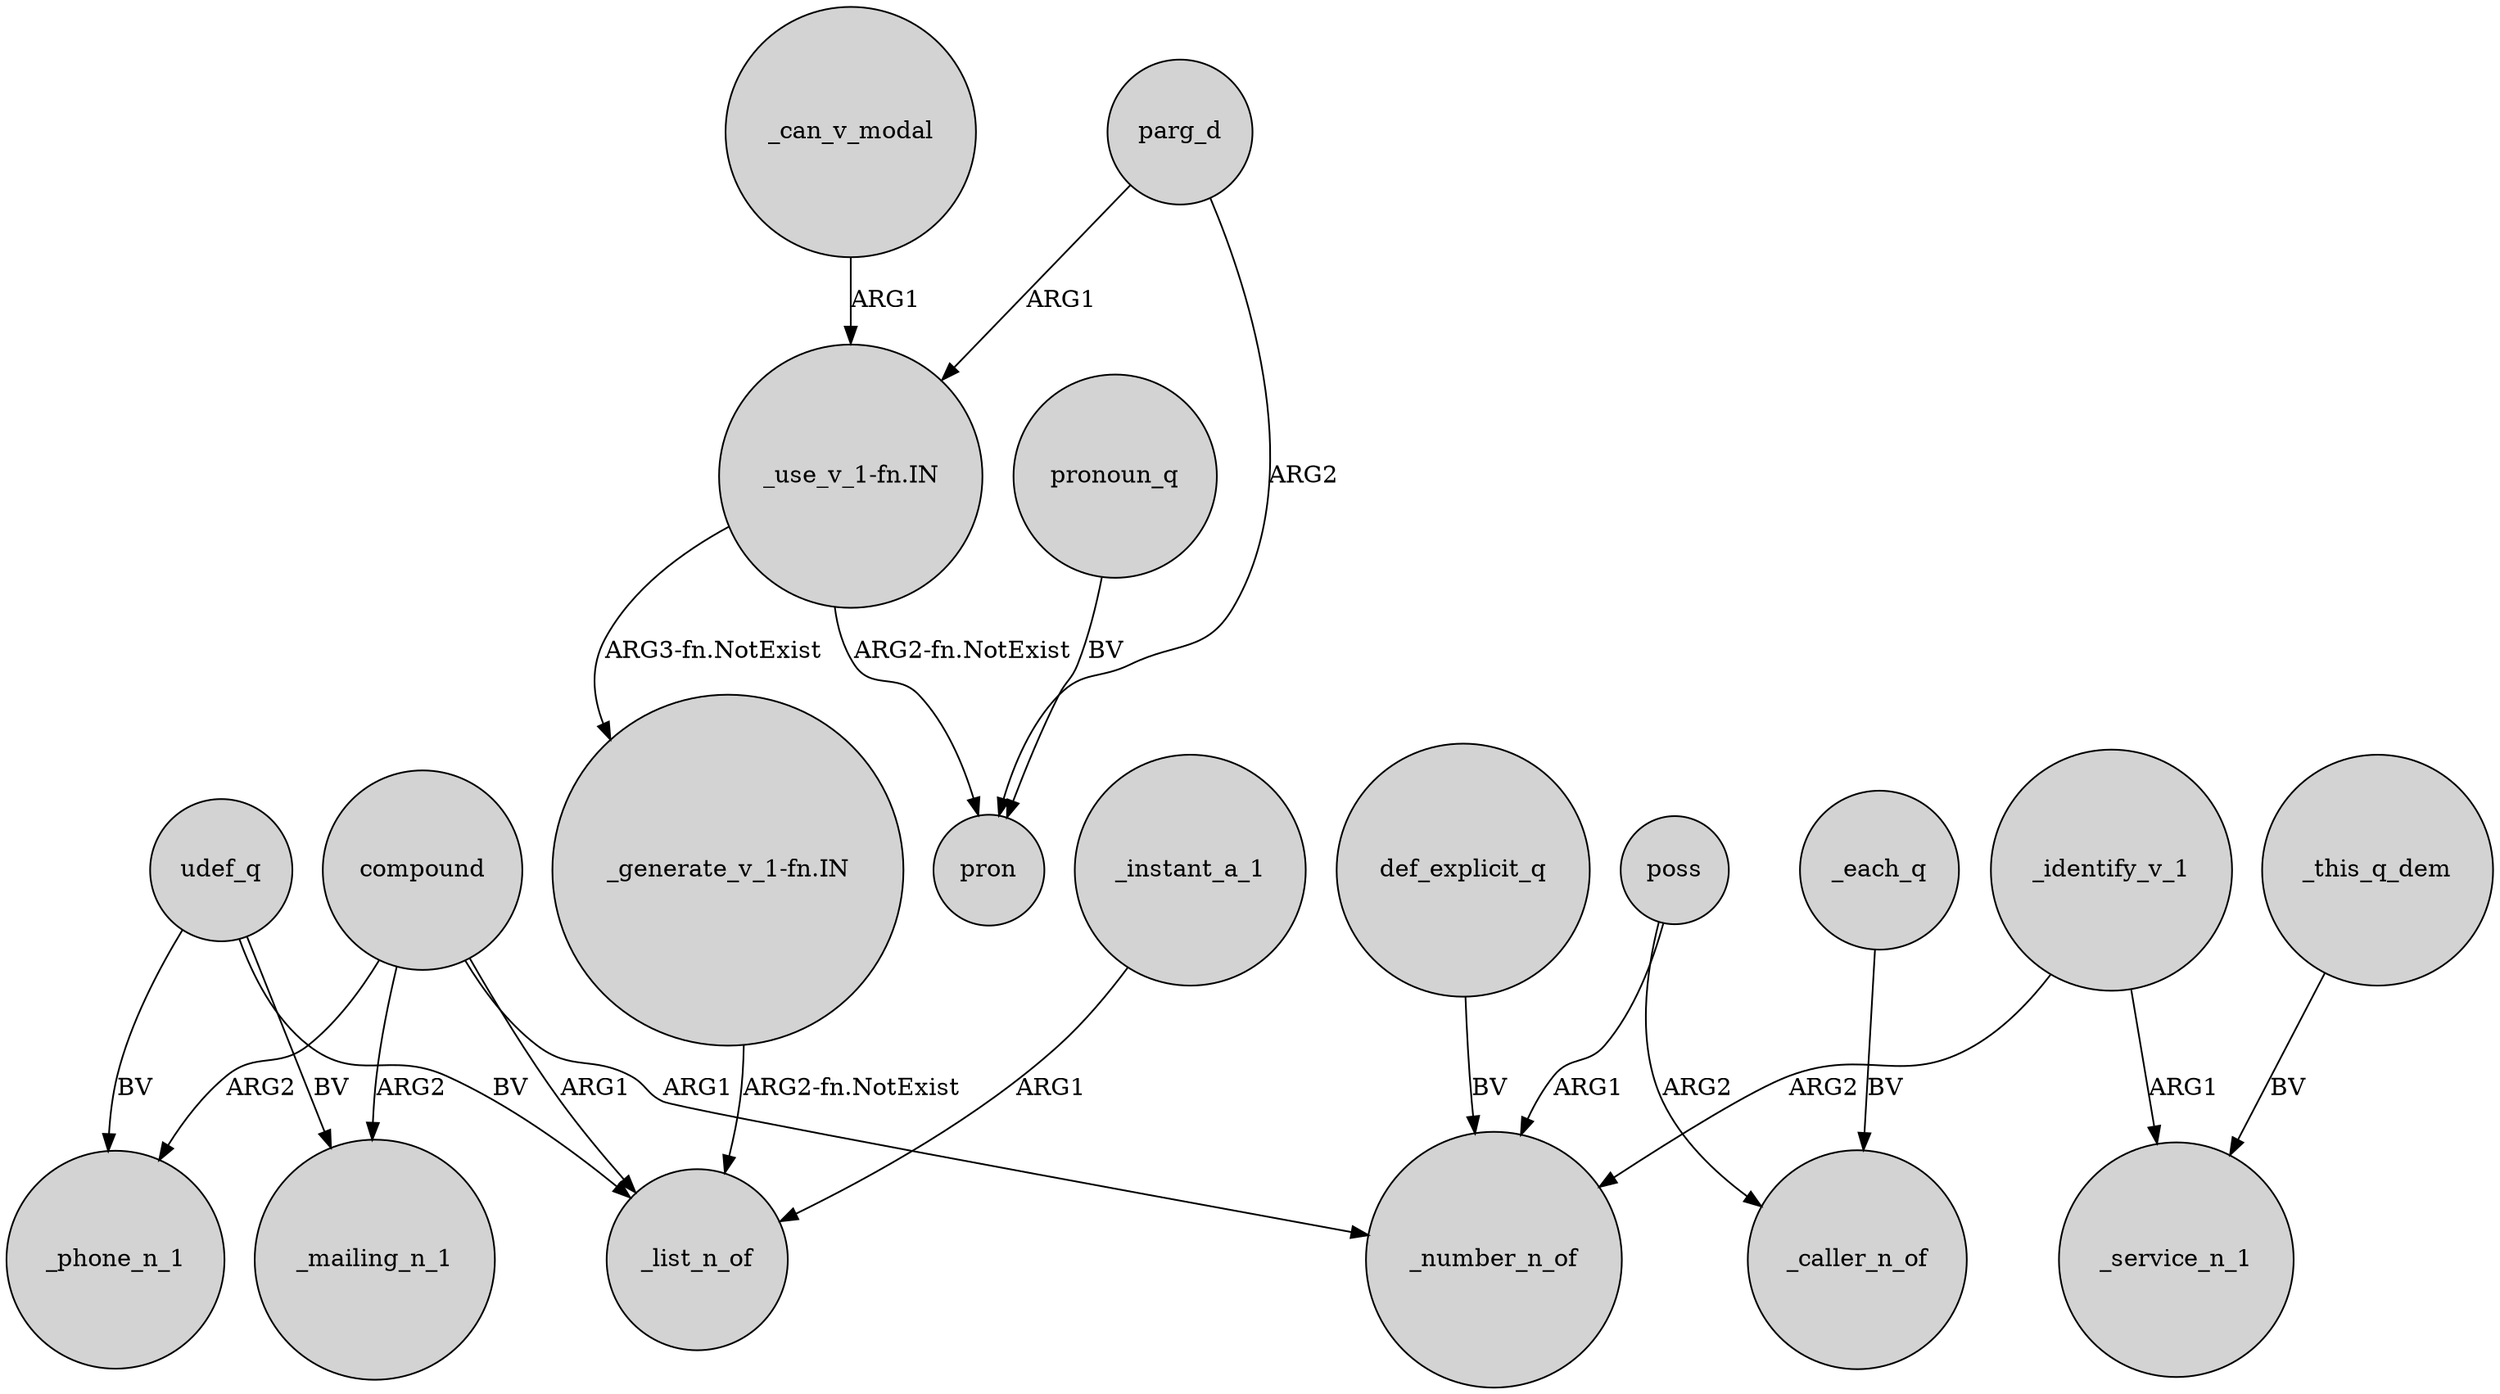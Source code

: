 digraph {
	node [shape=circle style=filled]
	compound -> _mailing_n_1 [label=ARG2]
	"_use_v_1-fn.IN" -> pron [label="ARG2-fn.NotExist"]
	poss -> _caller_n_of [label=ARG2]
	_identify_v_1 -> _service_n_1 [label=ARG1]
	compound -> _phone_n_1 [label=ARG2]
	def_explicit_q -> _number_n_of [label=BV]
	parg_d -> pron [label=ARG2]
	poss -> _number_n_of [label=ARG1]
	pronoun_q -> pron [label=BV]
	_this_q_dem -> _service_n_1 [label=BV]
	compound -> _list_n_of [label=ARG1]
	"_use_v_1-fn.IN" -> "_generate_v_1-fn.IN" [label="ARG3-fn.NotExist"]
	parg_d -> "_use_v_1-fn.IN" [label=ARG1]
	udef_q -> _mailing_n_1 [label=BV]
	udef_q -> _list_n_of [label=BV]
	compound -> _number_n_of [label=ARG1]
	_identify_v_1 -> _number_n_of [label=ARG2]
	_instant_a_1 -> _list_n_of [label=ARG1]
	"_generate_v_1-fn.IN" -> _list_n_of [label="ARG2-fn.NotExist"]
	_each_q -> _caller_n_of [label=BV]
	udef_q -> _phone_n_1 [label=BV]
	_can_v_modal -> "_use_v_1-fn.IN" [label=ARG1]
}
